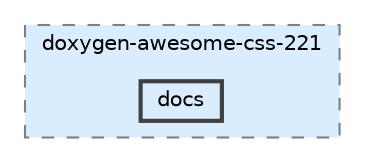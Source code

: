 digraph "docs/doxygen-awesome-css-221/docs"
{
 // LATEX_PDF_SIZE
  bgcolor="transparent";
  edge [fontname=Helvetica,fontsize=10,labelfontname=Helvetica,labelfontsize=10];
  node [fontname=Helvetica,fontsize=10,shape=box,height=0.2,width=0.4];
  compound=true
  subgraph clusterdir_d8e3cc8685e0174648bbeb56d8b53737 {
    graph [ bgcolor="#daedff", pencolor="grey50", label="doxygen-awesome-css-221", fontname=Helvetica,fontsize=10 style="filled,dashed", URL="dir_d8e3cc8685e0174648bbeb56d8b53737.html",tooltip=""]
  dir_8e7cb88ef81a73dd168e0d7124dd4c3b [label="docs", fillcolor="#daedff", color="grey25", style="filled,bold", URL="dir_8e7cb88ef81a73dd168e0d7124dd4c3b.html",tooltip=""];
  }
}
